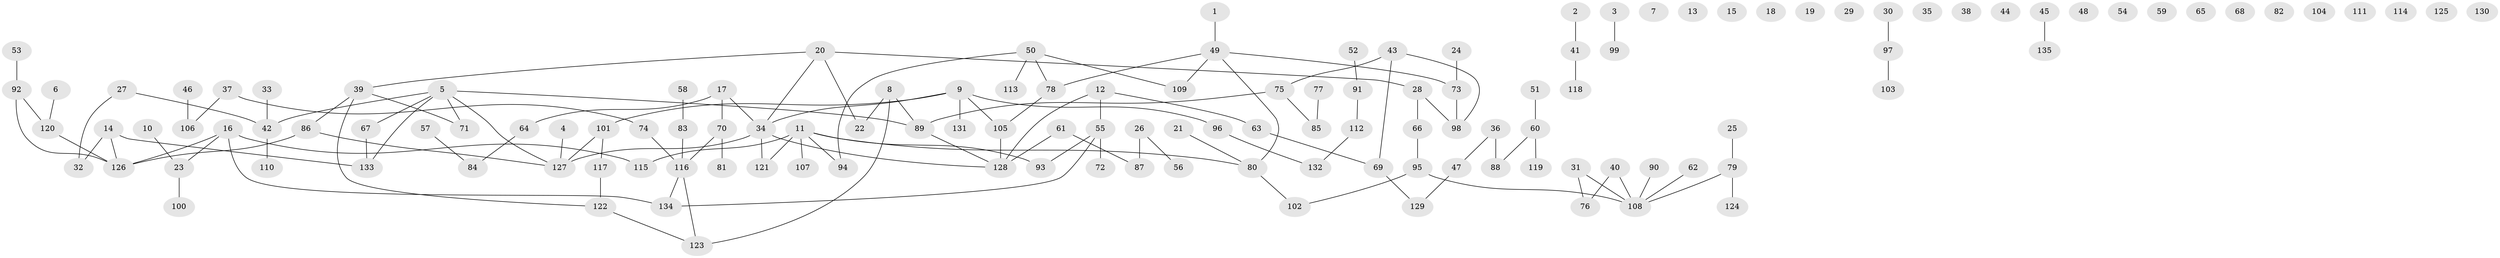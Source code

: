 // coarse degree distribution, {0: 0.6, 1: 0.3, 4: 0.025, 2: 0.05, 10: 0.025}
// Generated by graph-tools (version 1.1) at 2025/42/03/04/25 21:42:54]
// undirected, 135 vertices, 135 edges
graph export_dot {
graph [start="1"]
  node [color=gray90,style=filled];
  1;
  2;
  3;
  4;
  5;
  6;
  7;
  8;
  9;
  10;
  11;
  12;
  13;
  14;
  15;
  16;
  17;
  18;
  19;
  20;
  21;
  22;
  23;
  24;
  25;
  26;
  27;
  28;
  29;
  30;
  31;
  32;
  33;
  34;
  35;
  36;
  37;
  38;
  39;
  40;
  41;
  42;
  43;
  44;
  45;
  46;
  47;
  48;
  49;
  50;
  51;
  52;
  53;
  54;
  55;
  56;
  57;
  58;
  59;
  60;
  61;
  62;
  63;
  64;
  65;
  66;
  67;
  68;
  69;
  70;
  71;
  72;
  73;
  74;
  75;
  76;
  77;
  78;
  79;
  80;
  81;
  82;
  83;
  84;
  85;
  86;
  87;
  88;
  89;
  90;
  91;
  92;
  93;
  94;
  95;
  96;
  97;
  98;
  99;
  100;
  101;
  102;
  103;
  104;
  105;
  106;
  107;
  108;
  109;
  110;
  111;
  112;
  113;
  114;
  115;
  116;
  117;
  118;
  119;
  120;
  121;
  122;
  123;
  124;
  125;
  126;
  127;
  128;
  129;
  130;
  131;
  132;
  133;
  134;
  135;
  1 -- 49;
  2 -- 41;
  3 -- 99;
  4 -- 127;
  5 -- 42;
  5 -- 67;
  5 -- 71;
  5 -- 89;
  5 -- 127;
  5 -- 133;
  6 -- 120;
  8 -- 22;
  8 -- 89;
  8 -- 123;
  9 -- 34;
  9 -- 96;
  9 -- 101;
  9 -- 105;
  9 -- 131;
  10 -- 23;
  11 -- 80;
  11 -- 93;
  11 -- 94;
  11 -- 107;
  11 -- 115;
  11 -- 121;
  12 -- 55;
  12 -- 63;
  12 -- 128;
  14 -- 32;
  14 -- 126;
  14 -- 133;
  16 -- 23;
  16 -- 115;
  16 -- 126;
  16 -- 134;
  17 -- 34;
  17 -- 64;
  17 -- 70;
  20 -- 22;
  20 -- 28;
  20 -- 34;
  20 -- 39;
  21 -- 80;
  23 -- 100;
  24 -- 73;
  25 -- 79;
  26 -- 56;
  26 -- 87;
  27 -- 32;
  27 -- 42;
  28 -- 66;
  28 -- 98;
  30 -- 97;
  31 -- 76;
  31 -- 108;
  33 -- 42;
  34 -- 121;
  34 -- 127;
  34 -- 128;
  36 -- 47;
  36 -- 88;
  37 -- 74;
  37 -- 106;
  39 -- 71;
  39 -- 86;
  39 -- 122;
  40 -- 76;
  40 -- 108;
  41 -- 118;
  42 -- 110;
  43 -- 69;
  43 -- 75;
  43 -- 98;
  45 -- 135;
  46 -- 106;
  47 -- 129;
  49 -- 73;
  49 -- 78;
  49 -- 80;
  49 -- 109;
  50 -- 78;
  50 -- 94;
  50 -- 109;
  50 -- 113;
  51 -- 60;
  52 -- 91;
  53 -- 92;
  55 -- 72;
  55 -- 93;
  55 -- 134;
  57 -- 84;
  58 -- 83;
  60 -- 88;
  60 -- 119;
  61 -- 87;
  61 -- 128;
  62 -- 108;
  63 -- 69;
  64 -- 84;
  66 -- 95;
  67 -- 133;
  69 -- 129;
  70 -- 81;
  70 -- 116;
  73 -- 98;
  74 -- 116;
  75 -- 85;
  75 -- 89;
  77 -- 85;
  78 -- 105;
  79 -- 108;
  79 -- 124;
  80 -- 102;
  83 -- 116;
  86 -- 126;
  86 -- 127;
  89 -- 128;
  90 -- 108;
  91 -- 112;
  92 -- 120;
  92 -- 126;
  95 -- 102;
  95 -- 108;
  96 -- 132;
  97 -- 103;
  101 -- 117;
  101 -- 127;
  105 -- 128;
  112 -- 132;
  116 -- 123;
  116 -- 134;
  117 -- 122;
  120 -- 126;
  122 -- 123;
}
